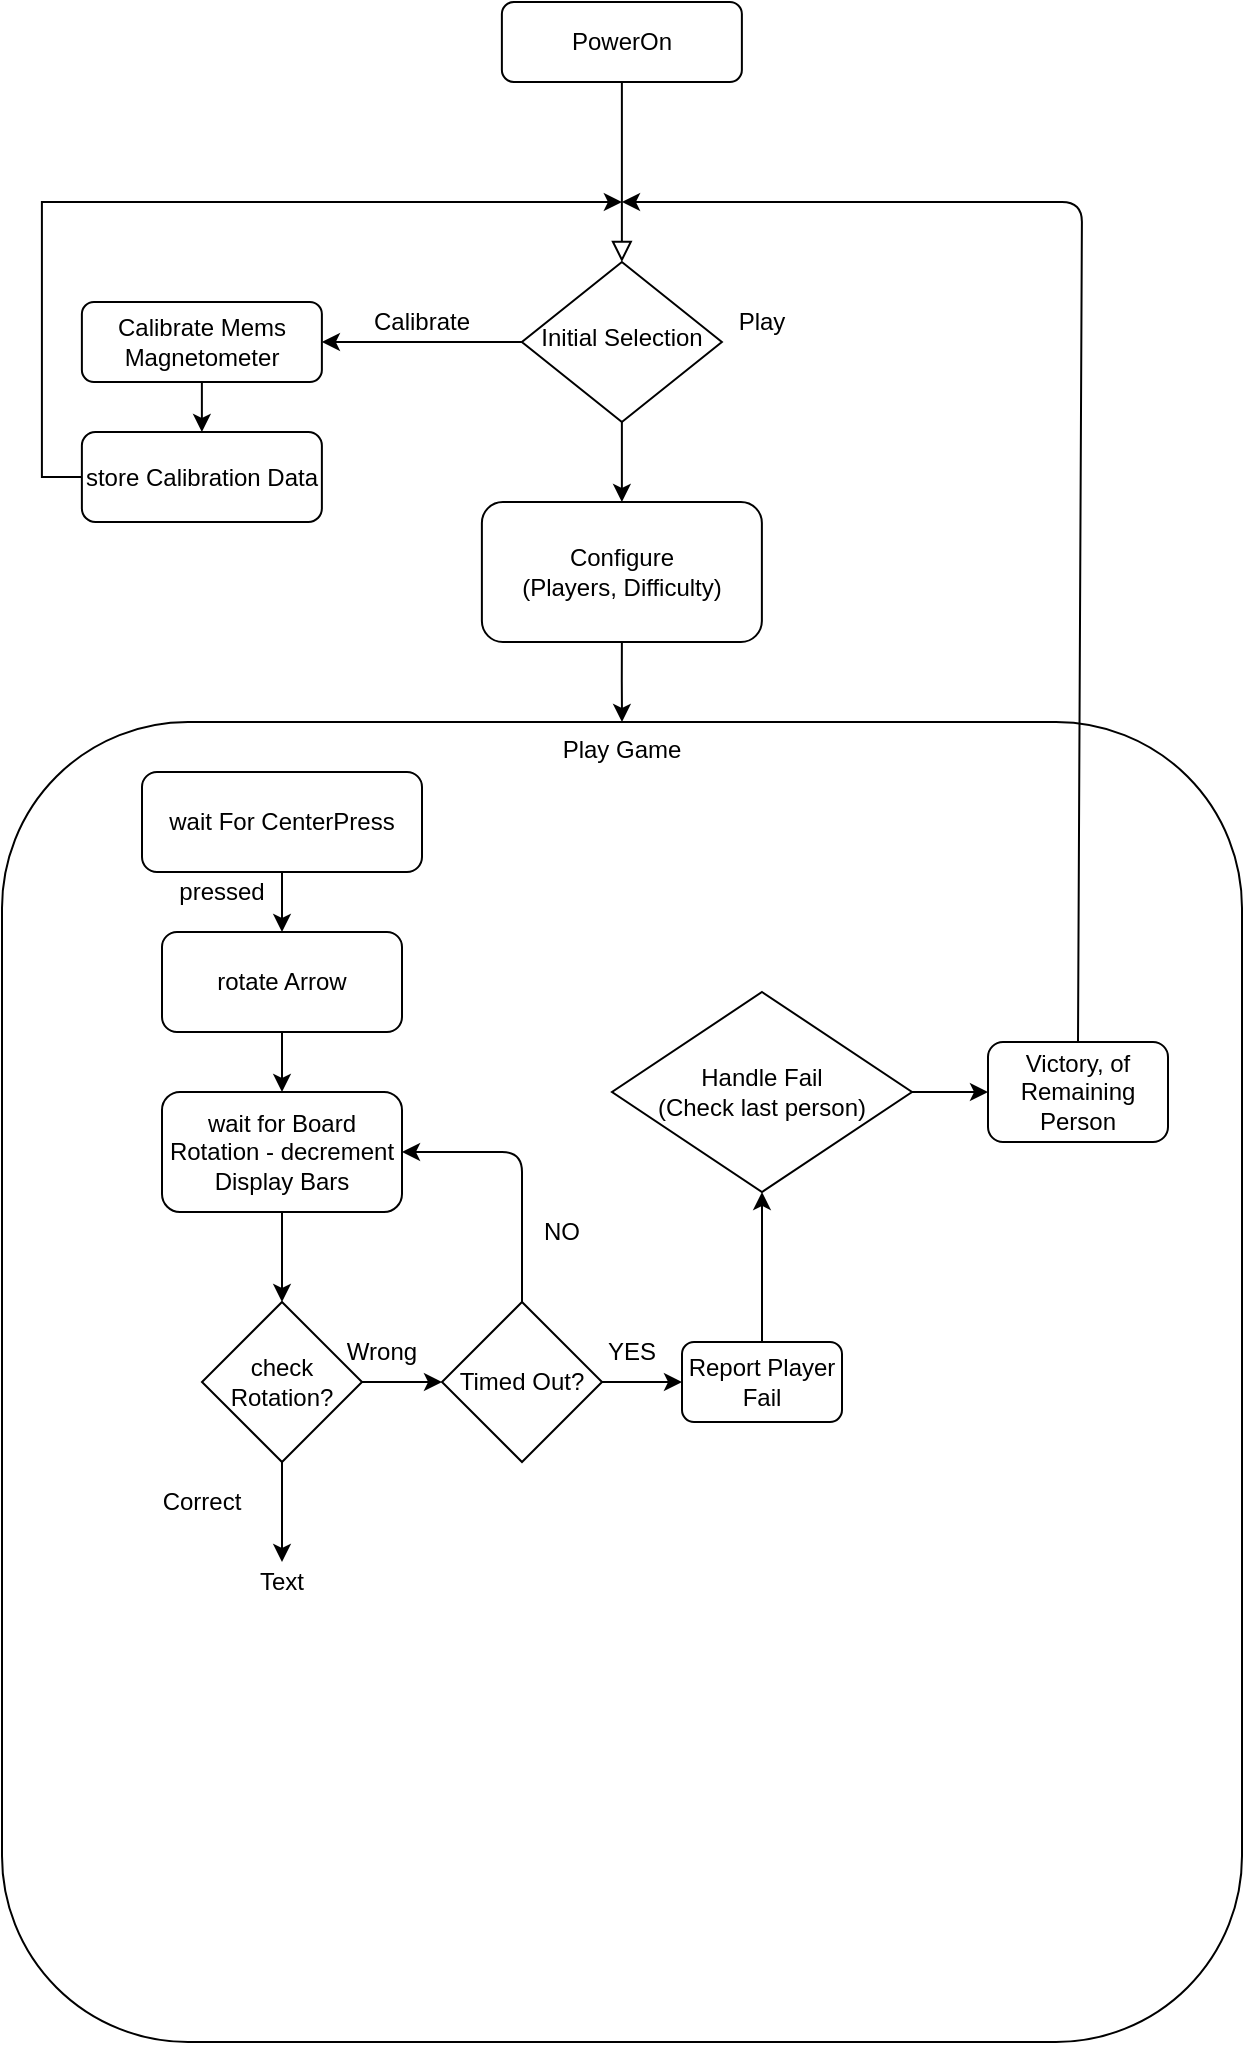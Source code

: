 <mxfile version="13.11.0" type="github">
  <diagram id="C5RBs43oDa-KdzZeNtuy" name="Page-1">
    <mxGraphModel dx="1673" dy="898" grid="1" gridSize="10" guides="1" tooltips="1" connect="1" arrows="1" fold="1" page="1" pageScale="1" pageWidth="827" pageHeight="1169" math="0" shadow="0">
      <root>
        <mxCell id="WIyWlLk6GJQsqaUBKTNV-0" />
        <mxCell id="WIyWlLk6GJQsqaUBKTNV-1" parent="WIyWlLk6GJQsqaUBKTNV-0" />
        <mxCell id="WIyWlLk6GJQsqaUBKTNV-2" value="" style="rounded=0;html=1;jettySize=auto;orthogonalLoop=1;fontSize=11;endArrow=block;endFill=0;endSize=8;strokeWidth=1;shadow=0;labelBackgroundColor=none;edgeStyle=orthogonalEdgeStyle;" parent="WIyWlLk6GJQsqaUBKTNV-1" source="WIyWlLk6GJQsqaUBKTNV-3" target="WIyWlLk6GJQsqaUBKTNV-6" edge="1">
          <mxGeometry relative="1" as="geometry" />
        </mxCell>
        <mxCell id="WIyWlLk6GJQsqaUBKTNV-3" value="PowerOn" style="rounded=1;whiteSpace=wrap;html=1;fontSize=12;glass=0;strokeWidth=1;shadow=0;" parent="WIyWlLk6GJQsqaUBKTNV-1" vertex="1">
          <mxGeometry x="389.94" y="40" width="120" height="40" as="geometry" />
        </mxCell>
        <mxCell id="BbhXEEFtvzZGR5gqHQGa-4" style="edgeStyle=orthogonalEdgeStyle;rounded=0;orthogonalLoop=1;jettySize=auto;html=1;exitX=0;exitY=0.5;exitDx=0;exitDy=0;entryX=1;entryY=0.5;entryDx=0;entryDy=0;" parent="WIyWlLk6GJQsqaUBKTNV-1" source="WIyWlLk6GJQsqaUBKTNV-6" target="WIyWlLk6GJQsqaUBKTNV-7" edge="1">
          <mxGeometry relative="1" as="geometry" />
        </mxCell>
        <mxCell id="WIyWlLk6GJQsqaUBKTNV-6" value="&lt;div&gt;Initial Selection&lt;/div&gt;" style="rhombus;whiteSpace=wrap;html=1;shadow=0;fontFamily=Helvetica;fontSize=12;align=center;strokeWidth=1;spacing=6;spacingTop=-4;" parent="WIyWlLk6GJQsqaUBKTNV-1" vertex="1">
          <mxGeometry x="399.94" y="170" width="100" height="80" as="geometry" />
        </mxCell>
        <mxCell id="WIyWlLk6GJQsqaUBKTNV-7" value="Calibrate Mems Magnetometer" style="rounded=1;whiteSpace=wrap;html=1;fontSize=12;glass=0;strokeWidth=1;shadow=0;" parent="WIyWlLk6GJQsqaUBKTNV-1" vertex="1">
          <mxGeometry x="179.94" y="190" width="120" height="40" as="geometry" />
        </mxCell>
        <mxCell id="BbhXEEFtvzZGR5gqHQGa-5" value="Calibrate" style="text;html=1;strokeColor=none;fillColor=none;align=center;verticalAlign=middle;whiteSpace=wrap;rounded=0;" parent="WIyWlLk6GJQsqaUBKTNV-1" vertex="1">
          <mxGeometry x="329.94" y="190" width="40" height="20" as="geometry" />
        </mxCell>
        <mxCell id="nOwS5N5TdgPbAZJw5BMm-8" style="edgeStyle=orthogonalEdgeStyle;rounded=0;orthogonalLoop=1;jettySize=auto;html=1;exitX=0.5;exitY=1;exitDx=0;exitDy=0;" edge="1" parent="WIyWlLk6GJQsqaUBKTNV-1" source="BbhXEEFtvzZGR5gqHQGa-10" target="nOwS5N5TdgPbAZJw5BMm-0">
          <mxGeometry relative="1" as="geometry" />
        </mxCell>
        <mxCell id="BbhXEEFtvzZGR5gqHQGa-10" value="&lt;div&gt;Configure&lt;/div&gt;&lt;div&gt;(Players, Difficulty)&lt;/div&gt;" style="rounded=1;whiteSpace=wrap;html=1;" parent="WIyWlLk6GJQsqaUBKTNV-1" vertex="1">
          <mxGeometry x="379.94" y="290" width="140" height="70" as="geometry" />
        </mxCell>
        <mxCell id="BbhXEEFtvzZGR5gqHQGa-11" value="" style="endArrow=classic;html=1;exitX=0.5;exitY=1;exitDx=0;exitDy=0;" parent="WIyWlLk6GJQsqaUBKTNV-1" source="WIyWlLk6GJQsqaUBKTNV-6" target="BbhXEEFtvzZGR5gqHQGa-10" edge="1">
          <mxGeometry width="50" height="50" relative="1" as="geometry">
            <mxPoint x="489.94" y="410" as="sourcePoint" />
            <mxPoint x="539.94" y="360" as="targetPoint" />
          </mxGeometry>
        </mxCell>
        <mxCell id="BbhXEEFtvzZGR5gqHQGa-12" value="Play" style="text;html=1;strokeColor=none;fillColor=none;align=center;verticalAlign=middle;whiteSpace=wrap;rounded=0;" parent="WIyWlLk6GJQsqaUBKTNV-1" vertex="1">
          <mxGeometry x="499.94" y="190" width="40" height="20" as="geometry" />
        </mxCell>
        <mxCell id="nOwS5N5TdgPbAZJw5BMm-0" value="Play Game" style="rounded=1;whiteSpace=wrap;html=1;verticalAlign=top;" vertex="1" parent="WIyWlLk6GJQsqaUBKTNV-1">
          <mxGeometry x="140" y="400" width="620" height="660" as="geometry" />
        </mxCell>
        <mxCell id="nOwS5N5TdgPbAZJw5BMm-2" value="wait For CenterPress" style="rounded=1;whiteSpace=wrap;html=1;" vertex="1" parent="WIyWlLk6GJQsqaUBKTNV-1">
          <mxGeometry x="210" y="425" width="140" height="50" as="geometry" />
        </mxCell>
        <mxCell id="nOwS5N5TdgPbAZJw5BMm-5" value="rotate Arrow" style="rounded=1;whiteSpace=wrap;html=1;" vertex="1" parent="WIyWlLk6GJQsqaUBKTNV-1">
          <mxGeometry x="220" y="505" width="120" height="50" as="geometry" />
        </mxCell>
        <mxCell id="nOwS5N5TdgPbAZJw5BMm-9" value="" style="endArrow=classic;html=1;exitX=0.5;exitY=1;exitDx=0;exitDy=0;" edge="1" parent="WIyWlLk6GJQsqaUBKTNV-1" source="nOwS5N5TdgPbAZJw5BMm-2" target="nOwS5N5TdgPbAZJw5BMm-5">
          <mxGeometry width="50" height="50" relative="1" as="geometry">
            <mxPoint x="130" y="535" as="sourcePoint" />
            <mxPoint x="180" y="485" as="targetPoint" />
          </mxGeometry>
        </mxCell>
        <mxCell id="nOwS5N5TdgPbAZJw5BMm-11" value="&lt;div&gt;pressed&lt;/div&gt;" style="text;html=1;strokeColor=none;fillColor=none;align=center;verticalAlign=middle;whiteSpace=wrap;rounded=0;" vertex="1" parent="WIyWlLk6GJQsqaUBKTNV-1">
          <mxGeometry x="230" y="475" width="40" height="20" as="geometry" />
        </mxCell>
        <mxCell id="nOwS5N5TdgPbAZJw5BMm-12" value="check Rotation?" style="rhombus;whiteSpace=wrap;html=1;" vertex="1" parent="WIyWlLk6GJQsqaUBKTNV-1">
          <mxGeometry x="240" y="690" width="80" height="80" as="geometry" />
        </mxCell>
        <mxCell id="nOwS5N5TdgPbAZJw5BMm-13" value="wait for Board Rotation - decrement Display Bars" style="rounded=1;whiteSpace=wrap;html=1;" vertex="1" parent="WIyWlLk6GJQsqaUBKTNV-1">
          <mxGeometry x="220" y="585" width="120" height="60" as="geometry" />
        </mxCell>
        <mxCell id="nOwS5N5TdgPbAZJw5BMm-14" value="" style="endArrow=classic;html=1;exitX=0.5;exitY=1;exitDx=0;exitDy=0;" edge="1" parent="WIyWlLk6GJQsqaUBKTNV-1" source="nOwS5N5TdgPbAZJw5BMm-5" target="nOwS5N5TdgPbAZJw5BMm-13">
          <mxGeometry width="50" height="50" relative="1" as="geometry">
            <mxPoint x="130" y="535" as="sourcePoint" />
            <mxPoint x="180" y="485" as="targetPoint" />
          </mxGeometry>
        </mxCell>
        <mxCell id="nOwS5N5TdgPbAZJw5BMm-19" style="edgeStyle=orthogonalEdgeStyle;rounded=0;orthogonalLoop=1;jettySize=auto;html=1;exitX=0;exitY=0.5;exitDx=0;exitDy=0;" edge="1" parent="WIyWlLk6GJQsqaUBKTNV-1" source="nOwS5N5TdgPbAZJw5BMm-16">
          <mxGeometry relative="1" as="geometry">
            <mxPoint x="449.94" y="140" as="targetPoint" />
            <Array as="points">
              <mxPoint x="159.94" y="278" />
              <mxPoint x="159.94" y="140" />
            </Array>
          </mxGeometry>
        </mxCell>
        <mxCell id="nOwS5N5TdgPbAZJw5BMm-16" value="store Calibration Data" style="rounded=1;whiteSpace=wrap;html=1;" vertex="1" parent="WIyWlLk6GJQsqaUBKTNV-1">
          <mxGeometry x="179.94" y="255" width="120" height="45" as="geometry" />
        </mxCell>
        <mxCell id="nOwS5N5TdgPbAZJw5BMm-17" value="" style="endArrow=classic;html=1;exitX=0.5;exitY=1;exitDx=0;exitDy=0;" edge="1" parent="WIyWlLk6GJQsqaUBKTNV-1" source="WIyWlLk6GJQsqaUBKTNV-7" target="nOwS5N5TdgPbAZJw5BMm-16">
          <mxGeometry width="50" height="50" relative="1" as="geometry">
            <mxPoint x="489.94" y="440" as="sourcePoint" />
            <mxPoint x="539.94" y="390" as="targetPoint" />
          </mxGeometry>
        </mxCell>
        <mxCell id="nOwS5N5TdgPbAZJw5BMm-18" value="" style="endArrow=classic;html=1;exitX=0.5;exitY=1;exitDx=0;exitDy=0;entryX=0.5;entryY=0;entryDx=0;entryDy=0;" edge="1" parent="WIyWlLk6GJQsqaUBKTNV-1" source="nOwS5N5TdgPbAZJw5BMm-13" target="nOwS5N5TdgPbAZJw5BMm-12">
          <mxGeometry width="50" height="50" relative="1" as="geometry">
            <mxPoint x="130" y="535" as="sourcePoint" />
            <mxPoint x="180" y="485" as="targetPoint" />
          </mxGeometry>
        </mxCell>
        <mxCell id="nOwS5N5TdgPbAZJw5BMm-20" value="Timed Out?" style="rhombus;whiteSpace=wrap;html=1;direction=south;" vertex="1" parent="WIyWlLk6GJQsqaUBKTNV-1">
          <mxGeometry x="360" y="690" width="80" height="80" as="geometry" />
        </mxCell>
        <mxCell id="nOwS5N5TdgPbAZJw5BMm-22" value="Wrong" style="text;html=1;strokeColor=none;fillColor=none;align=center;verticalAlign=middle;whiteSpace=wrap;rounded=0;" vertex="1" parent="WIyWlLk6GJQsqaUBKTNV-1">
          <mxGeometry x="310" y="705" width="40" height="20" as="geometry" />
        </mxCell>
        <mxCell id="nOwS5N5TdgPbAZJw5BMm-25" value="&lt;div&gt;Handle Fail &lt;br&gt;&lt;/div&gt;&lt;div&gt;(Check last person)&lt;/div&gt;" style="rhombus;whiteSpace=wrap;html=1;" vertex="1" parent="WIyWlLk6GJQsqaUBKTNV-1">
          <mxGeometry x="445" y="535" width="150" height="100" as="geometry" />
        </mxCell>
        <mxCell id="nOwS5N5TdgPbAZJw5BMm-27" value="Victory, of Remaining Person" style="rounded=1;whiteSpace=wrap;html=1;" vertex="1" parent="WIyWlLk6GJQsqaUBKTNV-1">
          <mxGeometry x="633" y="560" width="90" height="50" as="geometry" />
        </mxCell>
        <mxCell id="nOwS5N5TdgPbAZJw5BMm-31" style="edgeStyle=orthogonalEdgeStyle;rounded=0;orthogonalLoop=1;jettySize=auto;html=1;exitX=0.5;exitY=0;exitDx=0;exitDy=0;entryX=0.5;entryY=1;entryDx=0;entryDy=0;" edge="1" parent="WIyWlLk6GJQsqaUBKTNV-1" source="nOwS5N5TdgPbAZJw5BMm-28" target="nOwS5N5TdgPbAZJw5BMm-25">
          <mxGeometry relative="1" as="geometry">
            <mxPoint x="520" y="640" as="targetPoint" />
          </mxGeometry>
        </mxCell>
        <mxCell id="nOwS5N5TdgPbAZJw5BMm-28" value="Report Player Fail" style="rounded=1;whiteSpace=wrap;html=1;" vertex="1" parent="WIyWlLk6GJQsqaUBKTNV-1">
          <mxGeometry x="480" y="710" width="80" height="40" as="geometry" />
        </mxCell>
        <mxCell id="nOwS5N5TdgPbAZJw5BMm-30" value="" style="endArrow=classic;html=1;entryX=0;entryY=0.5;entryDx=0;entryDy=0;exitX=1;exitY=0.5;exitDx=0;exitDy=0;" edge="1" parent="WIyWlLk6GJQsqaUBKTNV-1" source="nOwS5N5TdgPbAZJw5BMm-25" target="nOwS5N5TdgPbAZJw5BMm-27">
          <mxGeometry width="50" height="50" relative="1" as="geometry">
            <mxPoint x="520" y="535" as="sourcePoint" />
            <mxPoint x="700" y="485" as="targetPoint" />
          </mxGeometry>
        </mxCell>
        <mxCell id="nOwS5N5TdgPbAZJw5BMm-32" value="YES" style="text;html=1;strokeColor=none;fillColor=none;align=center;verticalAlign=middle;whiteSpace=wrap;rounded=0;" vertex="1" parent="WIyWlLk6GJQsqaUBKTNV-1">
          <mxGeometry x="435" y="705" width="40" height="20" as="geometry" />
        </mxCell>
        <mxCell id="nOwS5N5TdgPbAZJw5BMm-37" value="" style="endArrow=classic;html=1;exitX=1;exitY=0.5;exitDx=0;exitDy=0;" edge="1" parent="WIyWlLk6GJQsqaUBKTNV-1" source="nOwS5N5TdgPbAZJw5BMm-12" target="nOwS5N5TdgPbAZJw5BMm-20">
          <mxGeometry width="50" height="50" relative="1" as="geometry">
            <mxPoint x="340" y="675" as="sourcePoint" />
            <mxPoint x="390" y="625" as="targetPoint" />
          </mxGeometry>
        </mxCell>
        <mxCell id="nOwS5N5TdgPbAZJw5BMm-39" value="" style="endArrow=classic;html=1;exitX=0.5;exitY=0;exitDx=0;exitDy=0;entryX=0;entryY=0.5;entryDx=0;entryDy=0;" edge="1" parent="WIyWlLk6GJQsqaUBKTNV-1" source="nOwS5N5TdgPbAZJw5BMm-20" target="nOwS5N5TdgPbAZJw5BMm-28">
          <mxGeometry width="50" height="50" relative="1" as="geometry">
            <mxPoint x="340" y="675" as="sourcePoint" />
            <mxPoint x="390" y="625" as="targetPoint" />
          </mxGeometry>
        </mxCell>
        <mxCell id="nOwS5N5TdgPbAZJw5BMm-40" value="" style="endArrow=classic;html=1;entryX=1;entryY=0.5;entryDx=0;entryDy=0;exitX=0;exitY=0.5;exitDx=0;exitDy=0;" edge="1" parent="WIyWlLk6GJQsqaUBKTNV-1" source="nOwS5N5TdgPbAZJw5BMm-20" target="nOwS5N5TdgPbAZJw5BMm-13">
          <mxGeometry width="50" height="50" relative="1" as="geometry">
            <mxPoint x="340" y="550" as="sourcePoint" />
            <mxPoint x="390" y="500" as="targetPoint" />
            <Array as="points">
              <mxPoint x="400" y="615" />
            </Array>
          </mxGeometry>
        </mxCell>
        <mxCell id="nOwS5N5TdgPbAZJw5BMm-41" value="" style="endArrow=classic;html=1;exitX=0.5;exitY=0;exitDx=0;exitDy=0;" edge="1" parent="WIyWlLk6GJQsqaUBKTNV-1" source="nOwS5N5TdgPbAZJw5BMm-27">
          <mxGeometry width="50" height="50" relative="1" as="geometry">
            <mxPoint x="780" y="550" as="sourcePoint" />
            <mxPoint x="450" y="140" as="targetPoint" />
            <Array as="points">
              <mxPoint x="680" y="140" />
            </Array>
          </mxGeometry>
        </mxCell>
        <mxCell id="nOwS5N5TdgPbAZJw5BMm-42" value="NO" style="text;html=1;strokeColor=none;fillColor=none;align=center;verticalAlign=middle;whiteSpace=wrap;rounded=0;" vertex="1" parent="WIyWlLk6GJQsqaUBKTNV-1">
          <mxGeometry x="400" y="645" width="40" height="20" as="geometry" />
        </mxCell>
        <mxCell id="nOwS5N5TdgPbAZJw5BMm-43" value="" style="endArrow=classic;html=1;exitX=0.5;exitY=1;exitDx=0;exitDy=0;" edge="1" parent="WIyWlLk6GJQsqaUBKTNV-1" source="nOwS5N5TdgPbAZJw5BMm-12" target="nOwS5N5TdgPbAZJw5BMm-44">
          <mxGeometry width="50" height="50" relative="1" as="geometry">
            <mxPoint x="173" y="690" as="sourcePoint" />
            <mxPoint x="280" y="830" as="targetPoint" />
          </mxGeometry>
        </mxCell>
        <mxCell id="nOwS5N5TdgPbAZJw5BMm-44" value="Text" style="text;html=1;strokeColor=none;fillColor=none;align=center;verticalAlign=middle;whiteSpace=wrap;rounded=0;" vertex="1" parent="WIyWlLk6GJQsqaUBKTNV-1">
          <mxGeometry x="260" y="820" width="40" height="20" as="geometry" />
        </mxCell>
        <mxCell id="nOwS5N5TdgPbAZJw5BMm-45" value="Correct" style="text;html=1;strokeColor=none;fillColor=none;align=center;verticalAlign=middle;whiteSpace=wrap;rounded=0;" vertex="1" parent="WIyWlLk6GJQsqaUBKTNV-1">
          <mxGeometry x="220" y="780" width="40" height="20" as="geometry" />
        </mxCell>
      </root>
    </mxGraphModel>
  </diagram>
</mxfile>

